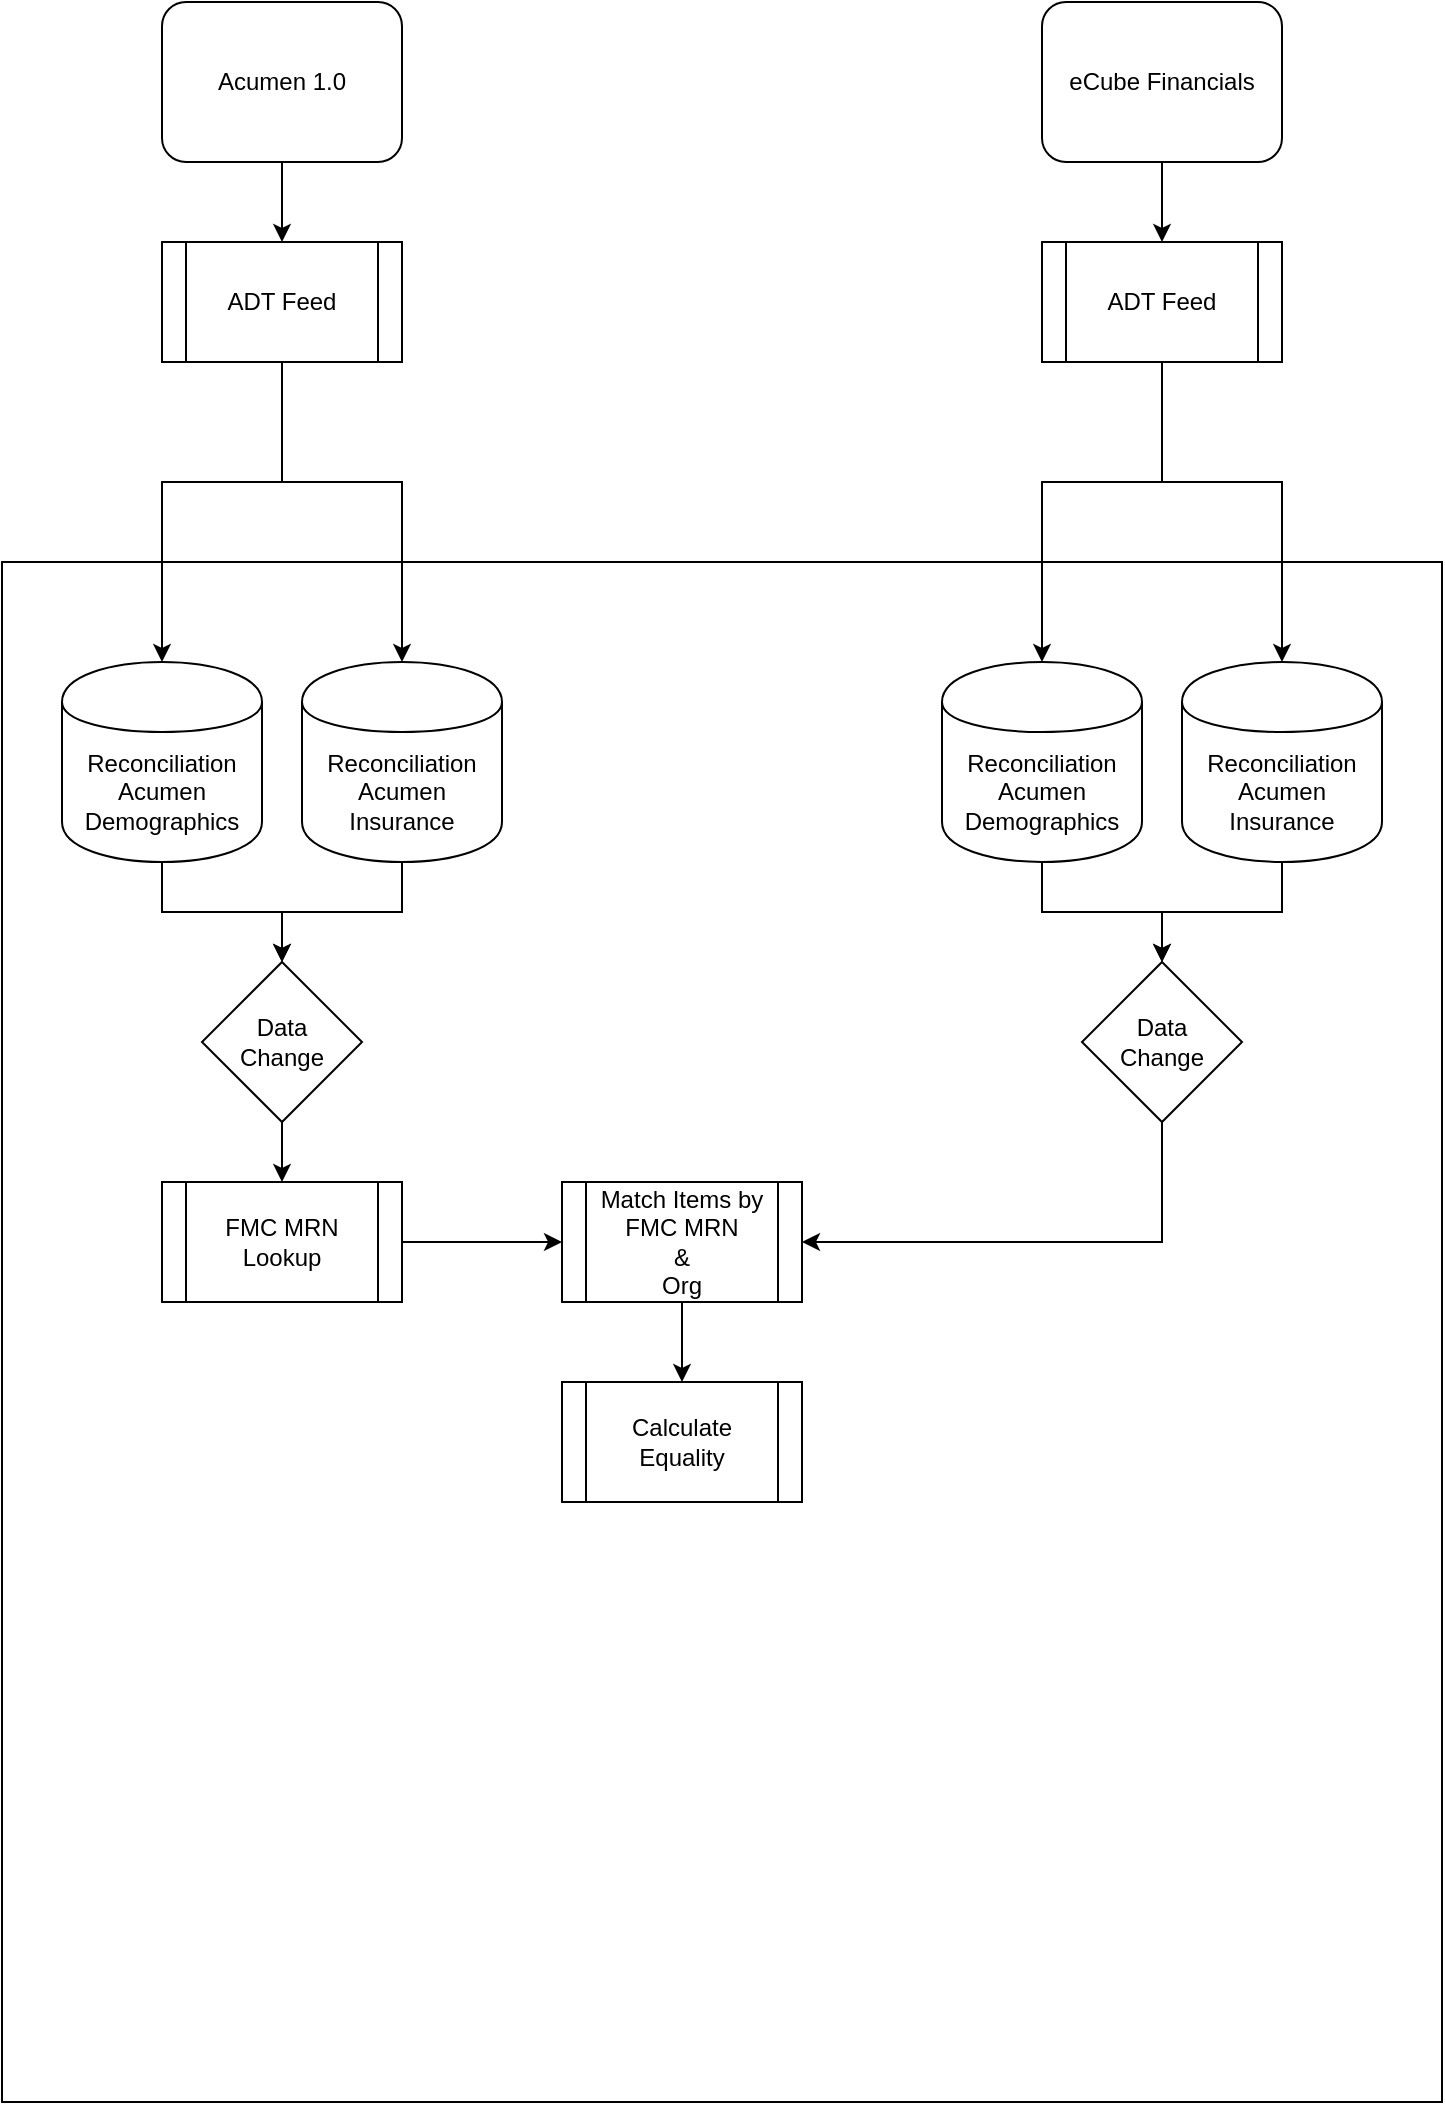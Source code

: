<mxfile version="12.8.4" type="github" pages="2">
  <diagram id="C5RBs43oDa-KdzZeNtuy" name="Current">
    <mxGraphModel dx="1074" dy="663" grid="1" gridSize="10" guides="1" tooltips="1" connect="1" arrows="1" fold="1" page="1" pageScale="1" pageWidth="827" pageHeight="1169" math="0" shadow="0">
      <root>
        <mxCell id="WIyWlLk6GJQsqaUBKTNV-0" />
        <mxCell id="WIyWlLk6GJQsqaUBKTNV-1" parent="WIyWlLk6GJQsqaUBKTNV-0" />
        <mxCell id="gH591KJr8P-zEo98pc6K-5" value="" style="edgeStyle=orthogonalEdgeStyle;rounded=0;orthogonalLoop=1;jettySize=auto;html=1;" edge="1" parent="WIyWlLk6GJQsqaUBKTNV-1" source="WIyWlLk6GJQsqaUBKTNV-3" target="gH591KJr8P-zEo98pc6K-2">
          <mxGeometry relative="1" as="geometry" />
        </mxCell>
        <mxCell id="WIyWlLk6GJQsqaUBKTNV-3" value="Acumen 1.0" style="rounded=1;whiteSpace=wrap;html=1;fontSize=12;glass=0;strokeWidth=1;shadow=0;" parent="WIyWlLk6GJQsqaUBKTNV-1" vertex="1">
          <mxGeometry x="140" y="80" width="120" height="80" as="geometry" />
        </mxCell>
        <mxCell id="gH591KJr8P-zEo98pc6K-4" value="" style="edgeStyle=orthogonalEdgeStyle;rounded=0;orthogonalLoop=1;jettySize=auto;html=1;" edge="1" parent="WIyWlLk6GJQsqaUBKTNV-1" source="gH591KJr8P-zEo98pc6K-0" target="gH591KJr8P-zEo98pc6K-1">
          <mxGeometry relative="1" as="geometry" />
        </mxCell>
        <mxCell id="gH591KJr8P-zEo98pc6K-0" value="eCube Financials" style="rounded=1;whiteSpace=wrap;html=1;fontSize=12;glass=0;strokeWidth=1;shadow=0;" vertex="1" parent="WIyWlLk6GJQsqaUBKTNV-1">
          <mxGeometry x="580" y="80" width="120" height="80" as="geometry" />
        </mxCell>
        <mxCell id="gH591KJr8P-zEo98pc6K-1" value="ADT Feed" style="shape=process;whiteSpace=wrap;html=1;backgroundOutline=1;" vertex="1" parent="WIyWlLk6GJQsqaUBKTNV-1">
          <mxGeometry x="580" y="200" width="120" height="60" as="geometry" />
        </mxCell>
        <mxCell id="gH591KJr8P-zEo98pc6K-2" value="ADT Feed" style="shape=process;whiteSpace=wrap;html=1;backgroundOutline=1;" vertex="1" parent="WIyWlLk6GJQsqaUBKTNV-1">
          <mxGeometry x="140" y="200" width="120" height="60" as="geometry" />
        </mxCell>
        <mxCell id="gH591KJr8P-zEo98pc6K-3" value="" style="rounded=0;whiteSpace=wrap;html=1;" vertex="1" parent="WIyWlLk6GJQsqaUBKTNV-1">
          <mxGeometry x="60" y="360" width="720" height="770" as="geometry" />
        </mxCell>
        <mxCell id="krTiPob7hp98VSDmPUU5-15" value="" style="edgeStyle=orthogonalEdgeStyle;rounded=0;orthogonalLoop=1;jettySize=auto;html=1;" edge="1" parent="WIyWlLk6GJQsqaUBKTNV-1" source="gH591KJr8P-zEo98pc6K-6" target="krTiPob7hp98VSDmPUU5-9">
          <mxGeometry relative="1" as="geometry">
            <mxPoint x="140" y="585" as="targetPoint" />
          </mxGeometry>
        </mxCell>
        <mxCell id="gH591KJr8P-zEo98pc6K-6" value="Reconciliation&lt;br&gt;Acumen&lt;br&gt;Demographics" style="shape=cylinder;whiteSpace=wrap;html=1;boundedLbl=1;backgroundOutline=1;" vertex="1" parent="WIyWlLk6GJQsqaUBKTNV-1">
          <mxGeometry x="90" y="410" width="100" height="100" as="geometry" />
        </mxCell>
        <mxCell id="gH591KJr8P-zEo98pc6K-8" value="" style="edgeStyle=orthogonalEdgeStyle;rounded=0;orthogonalLoop=1;jettySize=auto;html=1;entryX=0.5;entryY=0;entryDx=0;entryDy=0;" edge="1" parent="WIyWlLk6GJQsqaUBKTNV-1" source="gH591KJr8P-zEo98pc6K-2" target="gH591KJr8P-zEo98pc6K-6">
          <mxGeometry relative="1" as="geometry">
            <mxPoint x="200" y="340" as="targetPoint" />
            <Array as="points">
              <mxPoint x="200" y="320" />
              <mxPoint x="140" y="320" />
            </Array>
          </mxGeometry>
        </mxCell>
        <mxCell id="krTiPob7hp98VSDmPUU5-0" value="Reconciliation&lt;br&gt;Acumen&lt;br&gt;Insurance" style="shape=cylinder;whiteSpace=wrap;html=1;boundedLbl=1;backgroundOutline=1;" vertex="1" parent="WIyWlLk6GJQsqaUBKTNV-1">
          <mxGeometry x="210" y="410" width="100" height="100" as="geometry" />
        </mxCell>
        <mxCell id="krTiPob7hp98VSDmPUU5-3" value="" style="edgeStyle=orthogonalEdgeStyle;rounded=0;orthogonalLoop=1;jettySize=auto;html=1;" edge="1" parent="WIyWlLk6GJQsqaUBKTNV-1" source="gH591KJr8P-zEo98pc6K-2" target="krTiPob7hp98VSDmPUU5-0">
          <mxGeometry relative="1" as="geometry">
            <mxPoint x="340" y="230" as="targetPoint" />
            <Array as="points">
              <mxPoint x="200" y="320" />
              <mxPoint x="260" y="320" />
            </Array>
          </mxGeometry>
        </mxCell>
        <mxCell id="krTiPob7hp98VSDmPUU5-23" value="" style="edgeStyle=orthogonalEdgeStyle;rounded=0;orthogonalLoop=1;jettySize=auto;html=1;" edge="1" parent="WIyWlLk6GJQsqaUBKTNV-1" source="krTiPob7hp98VSDmPUU5-4" target="krTiPob7hp98VSDmPUU5-11">
          <mxGeometry relative="1" as="geometry">
            <mxPoint x="580" y="590" as="targetPoint" />
          </mxGeometry>
        </mxCell>
        <mxCell id="krTiPob7hp98VSDmPUU5-4" value="Reconciliation&lt;br&gt;Acumen&lt;br&gt;Demographics" style="shape=cylinder;whiteSpace=wrap;html=1;boundedLbl=1;backgroundOutline=1;" vertex="1" parent="WIyWlLk6GJQsqaUBKTNV-1">
          <mxGeometry x="530" y="410" width="100" height="100" as="geometry" />
        </mxCell>
        <mxCell id="krTiPob7hp98VSDmPUU5-21" value="" style="edgeStyle=orthogonalEdgeStyle;rounded=0;orthogonalLoop=1;jettySize=auto;html=1;" edge="1" parent="WIyWlLk6GJQsqaUBKTNV-1" source="krTiPob7hp98VSDmPUU5-5" target="krTiPob7hp98VSDmPUU5-11">
          <mxGeometry relative="1" as="geometry">
            <mxPoint x="700" y="590" as="targetPoint" />
          </mxGeometry>
        </mxCell>
        <mxCell id="krTiPob7hp98VSDmPUU5-5" value="Reconciliation&lt;br&gt;Acumen&lt;br&gt;Insurance" style="shape=cylinder;whiteSpace=wrap;html=1;boundedLbl=1;backgroundOutline=1;" vertex="1" parent="WIyWlLk6GJQsqaUBKTNV-1">
          <mxGeometry x="650" y="410" width="100" height="100" as="geometry" />
        </mxCell>
        <mxCell id="krTiPob7hp98VSDmPUU5-7" value="" style="edgeStyle=orthogonalEdgeStyle;rounded=0;orthogonalLoop=1;jettySize=auto;html=1;entryX=0.5;entryY=0;entryDx=0;entryDy=0;" edge="1" parent="WIyWlLk6GJQsqaUBKTNV-1" source="gH591KJr8P-zEo98pc6K-1" target="krTiPob7hp98VSDmPUU5-5">
          <mxGeometry relative="1" as="geometry">
            <mxPoint x="640" y="340" as="targetPoint" />
            <Array as="points">
              <mxPoint x="640" y="320" />
              <mxPoint x="700" y="320" />
            </Array>
          </mxGeometry>
        </mxCell>
        <mxCell id="krTiPob7hp98VSDmPUU5-8" value="" style="edgeStyle=orthogonalEdgeStyle;rounded=0;orthogonalLoop=1;jettySize=auto;html=1;entryX=0.5;entryY=0;entryDx=0;entryDy=0;exitX=0.5;exitY=1;exitDx=0;exitDy=0;" edge="1" parent="WIyWlLk6GJQsqaUBKTNV-1" source="gH591KJr8P-zEo98pc6K-1" target="krTiPob7hp98VSDmPUU5-4">
          <mxGeometry relative="1" as="geometry">
            <mxPoint x="650" y="270" as="sourcePoint" />
            <mxPoint x="700" y="420" as="targetPoint" />
            <Array as="points">
              <mxPoint x="640" y="320" />
              <mxPoint x="580" y="320" />
            </Array>
          </mxGeometry>
        </mxCell>
        <mxCell id="krTiPob7hp98VSDmPUU5-26" value="" style="edgeStyle=orthogonalEdgeStyle;rounded=0;orthogonalLoop=1;jettySize=auto;html=1;" edge="1" parent="WIyWlLk6GJQsqaUBKTNV-1" source="krTiPob7hp98VSDmPUU5-9" target="krTiPob7hp98VSDmPUU5-17">
          <mxGeometry relative="1" as="geometry" />
        </mxCell>
        <mxCell id="krTiPob7hp98VSDmPUU5-9" value="Data&lt;br&gt;Change" style="rhombus;whiteSpace=wrap;html=1;" vertex="1" parent="WIyWlLk6GJQsqaUBKTNV-1">
          <mxGeometry x="160" y="560" width="80" height="80" as="geometry" />
        </mxCell>
        <mxCell id="krTiPob7hp98VSDmPUU5-25" value="" style="edgeStyle=orthogonalEdgeStyle;rounded=0;orthogonalLoop=1;jettySize=auto;html=1;entryX=1;entryY=0.5;entryDx=0;entryDy=0;" edge="1" parent="WIyWlLk6GJQsqaUBKTNV-1" source="krTiPob7hp98VSDmPUU5-11" target="krTiPob7hp98VSDmPUU5-16">
          <mxGeometry relative="1" as="geometry">
            <mxPoint x="640" y="720" as="targetPoint" />
            <Array as="points">
              <mxPoint x="640" y="700" />
            </Array>
          </mxGeometry>
        </mxCell>
        <mxCell id="krTiPob7hp98VSDmPUU5-11" value="Data&lt;br&gt;Change" style="rhombus;whiteSpace=wrap;html=1;" vertex="1" parent="WIyWlLk6GJQsqaUBKTNV-1">
          <mxGeometry x="600" y="560" width="80" height="80" as="geometry" />
        </mxCell>
        <mxCell id="fJmqL8O2HsT3Kp6ueDjJ-0" value="" style="edgeStyle=orthogonalEdgeStyle;rounded=0;orthogonalLoop=1;jettySize=auto;html=1;" edge="1" parent="WIyWlLk6GJQsqaUBKTNV-1" source="krTiPob7hp98VSDmPUU5-16" target="krTiPob7hp98VSDmPUU5-28">
          <mxGeometry relative="1" as="geometry" />
        </mxCell>
        <mxCell id="krTiPob7hp98VSDmPUU5-16" value="Match Items by FMC MRN&lt;br&gt;&amp;amp;&lt;br&gt;Org" style="shape=process;whiteSpace=wrap;html=1;backgroundOutline=1;" vertex="1" parent="WIyWlLk6GJQsqaUBKTNV-1">
          <mxGeometry x="340" y="670" width="120" height="60" as="geometry" />
        </mxCell>
        <mxCell id="krTiPob7hp98VSDmPUU5-27" value="" style="edgeStyle=orthogonalEdgeStyle;rounded=0;orthogonalLoop=1;jettySize=auto;html=1;" edge="1" parent="WIyWlLk6GJQsqaUBKTNV-1" source="krTiPob7hp98VSDmPUU5-17" target="krTiPob7hp98VSDmPUU5-16">
          <mxGeometry relative="1" as="geometry" />
        </mxCell>
        <mxCell id="krTiPob7hp98VSDmPUU5-17" value="FMC MRN Lookup" style="shape=process;whiteSpace=wrap;html=1;backgroundOutline=1;" vertex="1" parent="WIyWlLk6GJQsqaUBKTNV-1">
          <mxGeometry x="140" y="670" width="120" height="60" as="geometry" />
        </mxCell>
        <mxCell id="krTiPob7hp98VSDmPUU5-19" value="" style="edgeStyle=orthogonalEdgeStyle;rounded=0;orthogonalLoop=1;jettySize=auto;html=1;exitX=0.5;exitY=1;exitDx=0;exitDy=0;entryX=0.5;entryY=0;entryDx=0;entryDy=0;" edge="1" parent="WIyWlLk6GJQsqaUBKTNV-1" source="krTiPob7hp98VSDmPUU5-0" target="krTiPob7hp98VSDmPUU5-9">
          <mxGeometry relative="1" as="geometry">
            <mxPoint x="150" y="520" as="sourcePoint" />
            <mxPoint x="210" y="570" as="targetPoint" />
          </mxGeometry>
        </mxCell>
        <mxCell id="krTiPob7hp98VSDmPUU5-28" value="Calculate Equality" style="shape=process;whiteSpace=wrap;html=1;backgroundOutline=1;" vertex="1" parent="WIyWlLk6GJQsqaUBKTNV-1">
          <mxGeometry x="340" y="770" width="120" height="60" as="geometry" />
        </mxCell>
      </root>
    </mxGraphModel>
  </diagram>
  <diagram id="K7Y4BaEY9e_AHTmbYyrO" name="Updated">
    <mxGraphModel dx="1074" dy="663" grid="1" gridSize="10" guides="1" tooltips="1" connect="1" arrows="1" fold="1" page="1" pageScale="1" pageWidth="850" pageHeight="1100" math="0" shadow="0">
      <root>
        <mxCell id="IiCpPdw-mejgP3JpmMAn-0" />
        <mxCell id="IiCpPdw-mejgP3JpmMAn-1" parent="IiCpPdw-mejgP3JpmMAn-0" />
      </root>
    </mxGraphModel>
  </diagram>
</mxfile>
